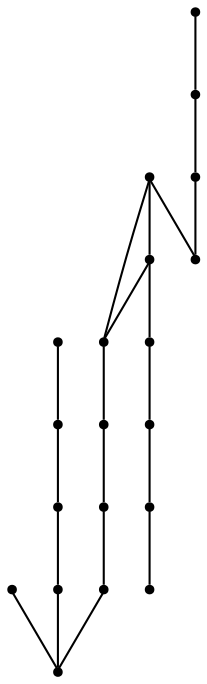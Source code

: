 graph {
  node [shape=point,comment="{\"directed\":false,\"doi\":\"10.1007/978-3-642-11805-0_10\",\"figure\":\"13 (5)\"}"]

  v0 [pos="1185.8193228610726,977.9971584805573"]
  v1 [pos="1115.517041246281,1029.6409286637738"]
  v2 [pos="1181.753774155018,919.4132663518731"]
  v3 [pos="1157.6733926285144,893.5914766623755"]
  v4 [pos="1186.8826021061386,931.417650340687"]
  v5 [pos="1189.7597200083176,944.1723401295053"]
  v6 [pos="1045.0896557918813,977.9971584805573"]
  v7 [pos="1041.1492268318352,944.1723401295053"]
  v8 [pos="1044.1514803864234,931.417650340687"]
  v9 [pos="1049.1551885915355,919.4132663518731"]
  v10 [pos="1073.2356178372404,893.5914766623755"]
  v11 [pos="1115.5170412462808,1095.2897923001374"]
  v12 [pos="1077.9891342695369,1095.2897923001374"]
  v13 [pos="1134.2184189552484,1095.227272116921"]
  v14 [pos="1148.3539916637333,1095.227272116921"]
  v15 [pos="1162.3643491878065,1095.227272116921"]
  v16 [pos="1181.1908784555833,1095.2897923001374"]
  v17 [pos="1115.4544654668762,1076.4704539351028"]
  v18 [pos="1115.4544654668762,1062.4652968805485"]
  v19 [pos="1115.4544654668762,1048.3352266623756"]

  v0 -- v1 [id="-1",pos="1185.8193228610726,977.9971584805573 1176.6441701521135,1007.700743794907 1148.7619770983342,1028.7571871115942 1115.517041246281,1029.6409286637738"]
  v6 -- v0 [id="-2",pos="1045.0896557918813,977.9971584805573 1185.8193228610726,977.9971584805573 1185.8193228610726,977.9971584805573 1185.8193228610726,977.9971584805573"]
  v12 -- v11 [id="-3",pos="1077.9891342695369,1095.2897923001374 1115.5170412462808,1095.2897923001374 1115.5170412462808,1095.2897923001374 1115.5170412462808,1095.2897923001374"]
  v1 -- v19 [id="-5",pos="1115.517041246281,1029.6409286637738 1115.4544654668762,1048.3352266623756 1115.4544654668762,1048.3352266623756 1115.4544654668762,1048.3352266623756"]
  v19 -- v18 [id="-6",pos="1115.4544654668762,1048.3352266623756 1115.4544654668762,1062.4652968805485 1115.4544654668762,1062.4652968805485 1115.4544654668762,1062.4652968805485"]
  v18 -- v17 [id="-7",pos="1115.4544654668762,1062.4652968805485 1115.4544654668762,1076.4704539351028 1115.4544654668762,1076.4704539351028 1115.4544654668762,1076.4704539351028"]
  v17 -- v11 [id="-8",pos="1115.4544654668762,1076.4704539351028 1115.5170412462808,1095.2897923001374 1115.5170412462808,1095.2897923001374 1115.5170412462808,1095.2897923001374"]
  v16 -- v15 [id="-9",pos="1181.1908784555833,1095.2897923001374 1162.3643491878065,1095.227272116921 1162.3643491878065,1095.227272116921 1162.3643491878065,1095.227272116921"]
  v15 -- v14 [id="-10",pos="1162.3643491878065,1095.227272116921 1148.3539916637333,1095.227272116921 1148.3539916637333,1095.227272116921 1148.3539916637333,1095.227272116921"]
  v14 -- v13 [id="-11",pos="1148.3539916637333,1095.227272116921 1134.2184189552484,1095.227272116921 1134.2184189552484,1095.227272116921 1134.2184189552484,1095.227272116921"]
  v13 -- v11 [id="-12",pos="1134.2184189552484,1095.227272116921 1115.5170412462808,1095.2897923001374 1115.5170412462808,1095.2897923001374 1115.5170412462808,1095.2897923001374"]
  v6 -- v7 [id="-14",pos="1045.0896557918813,977.9971584805573 1041.7087673168849,970.7720431469606 1040.315301974984,962.7002421933935 1040.315301974984,954.3051255104756 1040.315301974984,950.8831322719896 1040.5507630788175,947.4910483137501 1041.1492268318352,944.1723401295053"]
  v6 -- v1 [id="-15",pos="1045.0896557918813,977.9971584805573 1054.2712524782999,1007.6042890081244 1082.0558767407201,1028.698928222656 1115.517041246281,1029.6409286637738"]
  v10 -- v9 [id="-17",pos="1073.2356178372404,893.5914766623755 1061.913691837987,900.6280957274139 1054.342535803366,909.3914262063245 1049.1551885915355,919.4132663518731"]
  v9 -- v8 [id="-18",pos="1049.1551885915355,919.4132663518731 1046.997521735402,923.1887509036826 1045.2915895020187,927.203342751174 1044.1514803864234,931.417650340687"]
  v8 -- v7 [id="-19",pos="1044.1514803864234,931.417650340687 1042.5990028934905,935.4995544563387 1041.6129205277193,939.7813837409506 1041.1492268318352,944.1723401295053"]
  v0 -- v5 [id="-22",pos="1185.8193228610726,977.9971584805573 1187.8270484428058,970.4382787505185 1189.1635163063227,962.5267473420552 1189.1635163063227,954.3051255104756 1189.1635163063227,950.9458289062909 1188.9366186640304,947.6150696247923 1189.7597200083176,944.1723401295053"]
  v5 -- v4 [id="-27",pos="1189.7597200083176,944.1723401295053 1187.9153770784933,940.0629307391218 1186.9709752348178,935.8747634106101 1186.8826021061386,931.417650340687"]
  v4 -- v2 [id="-28",pos="1186.8826021061386,931.417650340687 1184.3827118813456,927.718884788284 1182.7341103032586,923.7528773388663 1181.753774155018,919.4132663518731"]
  v2 -- v3 [id="-29",pos="1181.753774155018,919.4132663518731 1175.5390275887808,909.9324909606319 1168.0346853927604,901.0909039231187 1157.6733926285144,893.5914766623755"]
}